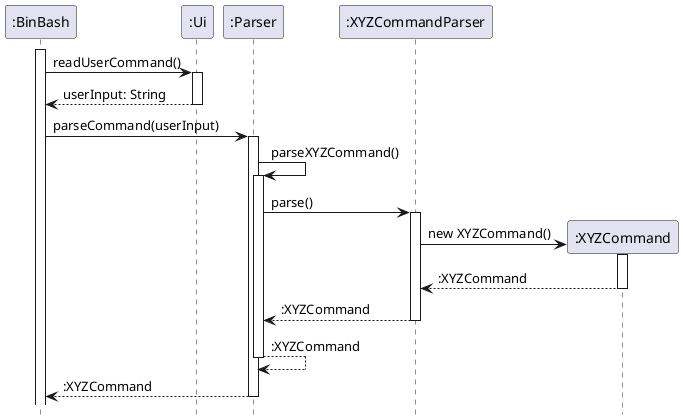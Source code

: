 @startuml

hide footbox
participant ":BinBash"
activate ":BinBash"

":BinBash" -> ":Ui" : readUserCommand()
activate ":Ui"
return userInput: String

":BinBash" -> ":Parser" : parseCommand(userInput)
activate ":Parser"
":Parser" -> ":Parser" : parseXYZCommand()
activate ":Parser"
":Parser" -> ":XYZCommandParser" : parse()
activate ":XYZCommandParser"
":XYZCommandParser" -> ":XYZCommand" ** : new XYZCommand()
activate ":XYZCommand"
return :XYZCommand
return :XYZCommand
return :XYZCommand
return :XYZCommand

@enduml